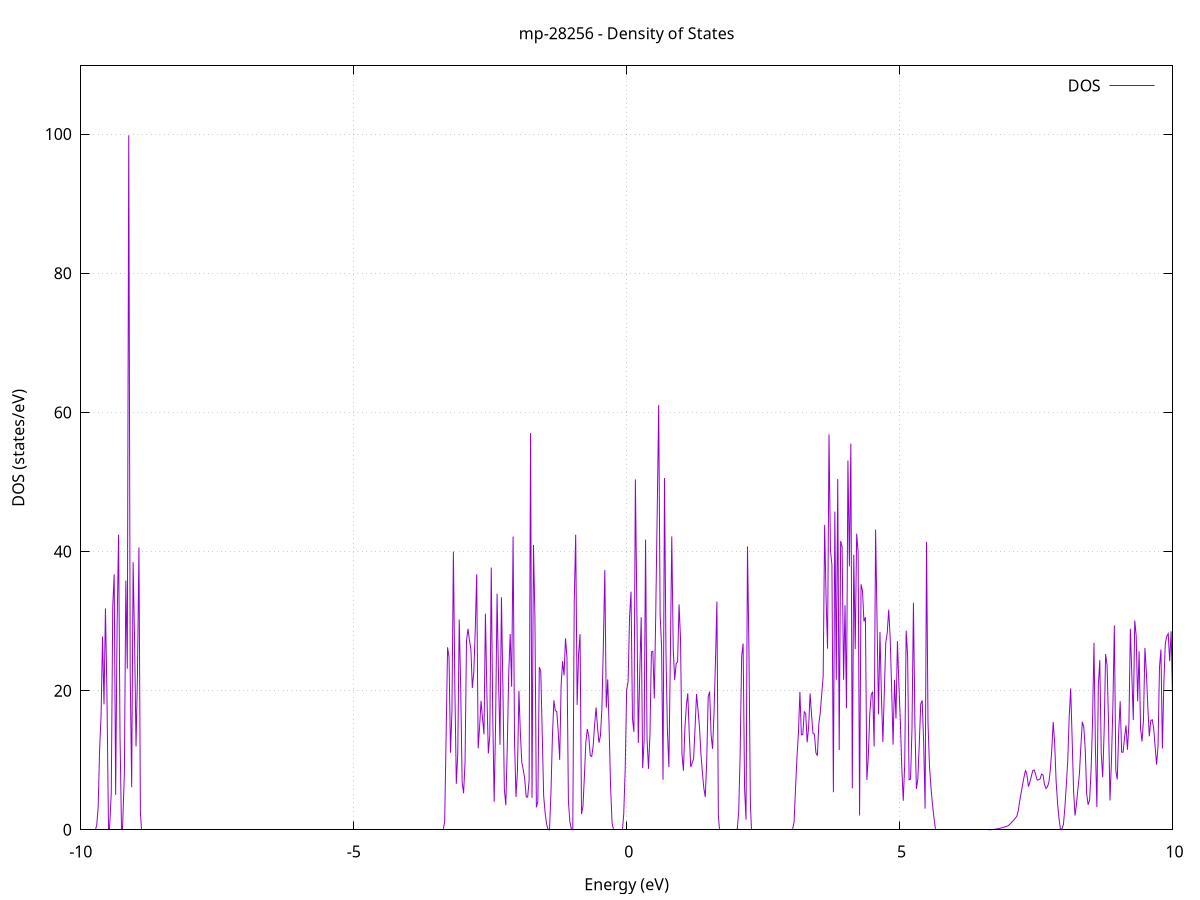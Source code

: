 set title 'mp-28256 - Density of States'
set xlabel 'Energy (eV)'
set ylabel 'DOS (states/eV)'
set grid
set xrange [-10:10]
set yrange [0:109.809]
set xzeroaxis lt -1
set terminal png size 800,600
set output 'mp-28256_dos_gnuplot.png'
plot '-' using 1:2 with lines title 'DOS'
-38.352800 0.000000
-38.326200 0.000000
-38.299500 0.000000
-38.272800 0.000000
-38.246200 0.000000
-38.219500 0.000000
-38.192800 0.000000
-38.166100 0.000000
-38.139500 0.000000
-38.112800 0.000000
-38.086100 0.000000
-38.059500 0.000000
-38.032800 0.000000
-38.006100 0.000000
-37.979500 0.000000
-37.952800 0.000000
-37.926100 0.000000
-37.899400 0.000000
-37.872800 0.000000
-37.846100 0.000000
-37.819400 0.000000
-37.792800 0.000000
-37.766100 0.000000
-37.739400 0.000000
-37.712700 0.000000
-37.686100 0.000000
-37.659400 0.000000
-37.632700 0.000000
-37.606100 0.000000
-37.579400 0.000000
-37.552700 0.000000
-37.526000 0.000000
-37.499400 0.000000
-37.472700 0.000000
-37.446000 0.000000
-37.419400 0.000000
-37.392700 0.000000
-37.366000 0.000000
-37.339300 0.000000
-37.312700 0.000000
-37.286000 0.000000
-37.259300 0.000000
-37.232700 0.000000
-37.206000 0.000000
-37.179300 0.000000
-37.152700 0.000000
-37.126000 0.000000
-37.099300 0.000000
-37.072600 0.000000
-37.046000 0.000000
-37.019300 0.000000
-36.992600 0.000000
-36.966000 0.000000
-36.939300 0.000000
-36.912600 0.000000
-36.885900 0.000000
-36.859300 0.000000
-36.832600 0.000000
-36.805900 0.000000
-36.779300 0.000000
-36.752600 0.000000
-36.725900 0.000000
-36.699200 0.000000
-36.672600 0.000000
-36.645900 0.000000
-36.619200 0.000000
-36.592600 0.000000
-36.565900 0.000000
-36.539200 0.000000
-36.512500 0.000000
-36.485900 0.000000
-36.459200 0.000000
-36.432500 0.000000
-36.405900 0.000000
-36.379200 0.000000
-36.352500 0.000000
-36.325900 0.000000
-36.299200 0.000000
-36.272500 0.000000
-36.245800 0.000000
-36.219200 0.000000
-36.192500 0.000000
-36.165800 0.000000
-36.139200 0.000000
-36.112500 0.000000
-36.085800 0.000000
-36.059100 0.000000
-36.032500 0.000000
-36.005800 0.000000
-35.979100 0.000000
-35.952500 0.000000
-35.925800 0.000000
-35.899100 0.000000
-35.872400 0.000000
-35.845800 0.000000
-35.819100 0.000000
-35.792400 0.000000
-35.765800 0.000000
-35.739100 0.000000
-35.712400 0.000000
-35.685700 0.000000
-35.659100 0.000000
-35.632400 0.000000
-35.605700 0.000000
-35.579100 0.000000
-35.552400 0.000000
-35.525700 0.000000
-35.499000 0.000000
-35.472400 0.000000
-35.445700 0.000000
-35.419000 0.000000
-35.392400 0.000000
-35.365700 0.000000
-35.339000 0.000000
-35.312400 0.000000
-35.285700 0.000000
-35.259000 0.000000
-35.232300 0.000000
-35.205700 0.000000
-35.179000 0.000000
-35.152300 0.000000
-35.125700 0.000000
-35.099000 0.000000
-35.072300 0.000000
-35.045600 0.000000
-35.019000 0.000000
-34.992300 0.000000
-34.965600 0.000000
-34.939000 0.000000
-34.912300 0.000000
-34.885600 0.000000
-34.858900 0.000000
-34.832300 0.000000
-34.805600 0.000000
-34.778900 0.000000
-34.752300 0.000000
-34.725600 0.000000
-34.698900 0.000000
-34.672200 0.000000
-34.645600 0.000000
-34.618900 0.000000
-34.592200 0.000000
-34.565600 0.000000
-34.538900 0.000000
-34.512200 0.000000
-34.485600 0.000000
-34.458900 0.000000
-34.432200 0.000000
-34.405500 0.000000
-34.378900 0.000000
-34.352200 0.000000
-34.325500 0.000000
-34.298900 0.000000
-34.272200 0.000000
-34.245500 0.000000
-34.218800 0.000000
-34.192200 0.000000
-34.165500 0.000000
-34.138800 0.000000
-34.112200 0.000000
-34.085500 0.000000
-34.058800 0.000000
-34.032100 0.000000
-34.005500 0.000000
-33.978800 0.000000
-33.952100 0.000000
-33.925500 0.000000
-33.898800 0.000000
-33.872100 0.000000
-33.845400 0.000000
-33.818800 0.000000
-33.792100 0.000000
-33.765400 0.000000
-33.738800 0.000000
-33.712100 0.000000
-33.685400 0.000000
-33.658800 0.000000
-33.632100 0.000000
-33.605400 0.000000
-33.578700 0.000000
-33.552100 0.000000
-33.525400 0.000000
-33.498700 0.000000
-33.472100 0.000000
-33.445400 0.000000
-33.418700 0.000000
-33.392000 0.000000
-33.365400 0.000000
-33.338700 0.000000
-33.312000 0.000000
-33.285400 0.000000
-33.258700 0.000000
-33.232000 0.000000
-33.205300 0.000000
-33.178700 0.000000
-33.152000 0.000000
-33.125300 0.000000
-33.098700 0.000000
-33.072000 0.000000
-33.045300 0.000000
-33.018600 0.000000
-32.992000 0.000000
-32.965300 0.000000
-32.938600 0.000000
-32.912000 0.000000
-32.885300 0.000000
-32.858600 0.000000
-32.832000 0.000000
-32.805300 0.000000
-32.778600 0.000000
-32.751900 0.000000
-32.725300 0.000000
-32.698600 0.000000
-32.671900 0.000000
-32.645300 0.000000
-32.618600 0.000000
-32.591900 0.000000
-32.565200 0.000000
-32.538600 0.000000
-32.511900 0.000000
-32.485200 0.000000
-32.458600 0.000000
-32.431900 0.000000
-32.405200 0.000000
-32.378500 0.000000
-32.351900 0.000000
-32.325200 0.000000
-32.298500 0.000000
-32.271900 0.000000
-32.245200 0.000000
-32.218500 0.000000
-32.191800 0.000000
-32.165200 0.000000
-32.138500 0.000000
-32.111800 0.000000
-32.085200 0.000000
-32.058500 0.000000
-32.031800 0.000000
-32.005200 0.000000
-31.978500 0.000000
-31.951800 0.000000
-31.925100 0.000000
-31.898500 0.000000
-31.871800 0.000000
-31.845100 0.000000
-31.818500 0.000000
-31.791800 0.000000
-31.765100 0.000000
-31.738400 0.000000
-31.711800 0.000000
-31.685100 0.000000
-31.658400 0.000000
-31.631800 0.000000
-31.605100 0.000000
-31.578400 0.000000
-31.551700 0.000000
-31.525100 0.000000
-31.498400 0.000000
-31.471700 0.000000
-31.445100 0.000000
-31.418400 0.000000
-31.391700 0.000000
-31.365000 0.000000
-31.338400 0.000000
-31.311700 0.000000
-31.285000 0.000000
-31.258400 0.000000
-31.231700 0.000000
-31.205000 0.000000
-31.178400 0.000000
-31.151700 0.000000
-31.125000 0.000000
-31.098300 0.000000
-31.071700 0.000000
-31.045000 0.000000
-31.018300 0.000000
-30.991700 0.000000
-30.965000 0.000000
-30.938300 0.000000
-30.911600 0.000000
-30.885000 0.000000
-30.858300 0.000000
-30.831600 0.000000
-30.805000 0.000000
-30.778300 0.000000
-30.751600 0.000000
-30.724900 0.000000
-30.698300 0.000000
-30.671600 0.000000
-30.644900 0.000000
-30.618300 0.000000
-30.591600 0.000000
-30.564900 0.000000
-30.538200 0.000000
-30.511600 0.000000
-30.484900 0.000000
-30.458200 0.000000
-30.431600 0.000000
-30.404900 0.000000
-30.378200 0.000000
-30.351600 0.000000
-30.324900 0.000000
-30.298200 0.000000
-30.271500 0.000000
-30.244900 0.000000
-30.218200 0.000000
-30.191500 0.000000
-30.164900 0.000000
-30.138200 0.000000
-30.111500 0.000000
-30.084800 0.000000
-30.058200 0.000000
-30.031500 0.000000
-30.004800 0.000000
-29.978200 0.000000
-29.951500 0.000000
-29.924800 0.000000
-29.898100 0.000000
-29.871500 0.000000
-29.844800 0.000000
-29.818100 0.000000
-29.791500 0.000000
-29.764800 0.000000
-29.738100 0.000000
-29.711400 0.000000
-29.684800 0.000000
-29.658100 0.000000
-29.631400 0.000000
-29.604800 0.000000
-29.578100 0.000000
-29.551400 0.000000
-29.524700 0.000000
-29.498100 0.000000
-29.471400 0.000000
-29.444700 0.000000
-29.418100 0.000000
-29.391400 0.000000
-29.364700 0.000000
-29.338100 0.000000
-29.311400 0.000000
-29.284700 0.000000
-29.258000 0.000000
-29.231400 0.000000
-29.204700 0.000000
-29.178000 0.000000
-29.151400 0.000000
-29.124700 0.000000
-29.098000 0.000000
-29.071300 0.000000
-29.044700 0.000000
-29.018000 0.000000
-28.991300 0.000000
-28.964700 0.000000
-28.938000 0.000000
-28.911300 0.000000
-28.884600 0.000000
-28.858000 0.000000
-28.831300 0.000000
-28.804600 0.000000
-28.778000 0.000000
-28.751300 0.000000
-28.724600 0.000000
-28.697900 0.000000
-28.671300 0.000000
-28.644600 0.000000
-28.617900 0.000000
-28.591300 0.000000
-28.564600 0.000000
-28.537900 0.000000
-28.511300 0.000000
-28.484600 0.000000
-28.457900 0.000000
-28.431200 0.000000
-28.404600 0.000000
-28.377900 0.000000
-28.351200 0.000000
-28.324600 0.000000
-28.297900 0.000000
-28.271200 0.000000
-28.244500 0.000000
-28.217900 0.000000
-28.191200 0.000000
-28.164500 0.000000
-28.137900 0.000000
-28.111200 0.000000
-28.084500 0.000000
-28.057800 0.000000
-28.031200 0.000000
-28.004500 0.000000
-27.977800 0.000000
-27.951200 0.000000
-27.924500 0.000000
-27.897800 0.000000
-27.871100 0.000000
-27.844500 0.000000
-27.817800 0.000000
-27.791100 0.000000
-27.764500 0.000000
-27.737800 0.000000
-27.711100 0.000000
-27.684500 0.000000
-27.657800 0.000000
-27.631100 0.000000
-27.604400 0.000000
-27.577800 0.000000
-27.551100 0.000000
-27.524400 0.000000
-27.497800 0.000000
-27.471100 0.000000
-27.444400 0.000000
-27.417700 0.000000
-27.391100 0.000000
-27.364400 0.000000
-27.337700 0.000000
-27.311100 0.000000
-27.284400 0.000000
-27.257700 0.000000
-27.231000 0.000000
-27.204400 0.000000
-27.177700 0.000000
-27.151000 0.000000
-27.124400 0.000000
-27.097700 0.000000
-27.071000 0.000000
-27.044300 0.000000
-27.017700 0.000000
-26.991000 0.000000
-26.964300 0.000000
-26.937700 0.000000
-26.911000 0.000000
-26.884300 0.000000
-26.857700 0.000000
-26.831000 0.000000
-26.804300 0.000000
-26.777600 0.000000
-26.751000 0.000000
-26.724300 0.000000
-26.697600 0.000000
-26.671000 0.000000
-26.644300 0.000000
-26.617600 0.000000
-26.590900 0.000000
-26.564300 0.000000
-26.537600 0.000000
-26.510900 0.000000
-26.484300 0.000000
-26.457600 0.000000
-26.430900 0.000000
-26.404200 0.000000
-26.377600 0.000000
-26.350900 0.000000
-26.324200 0.000000
-26.297600 0.000000
-26.270900 0.000000
-26.244200 0.000000
-26.217500 0.000000
-26.190900 0.000000
-26.164200 0.000000
-26.137500 0.000000
-26.110900 0.000000
-26.084200 0.000000
-26.057500 0.000000
-26.030900 0.000000
-26.004200 0.000000
-25.977500 0.000000
-25.950800 0.000000
-25.924200 0.000000
-25.897500 0.000000
-25.870800 0.000000
-25.844200 0.000000
-25.817500 0.000000
-25.790800 0.000000
-25.764100 0.000000
-25.737500 0.000000
-25.710800 0.000000
-25.684100 0.000000
-25.657500 0.000000
-25.630800 0.000000
-25.604100 0.000000
-25.577400 0.000000
-25.550800 0.000000
-25.524100 0.000000
-25.497400 0.000000
-25.470800 0.000000
-25.444100 0.000000
-25.417400 0.000000
-25.390700 0.000000
-25.364100 0.000000
-25.337400 0.000000
-25.310700 0.000000
-25.284100 0.000000
-25.257400 0.000000
-25.230700 0.000000
-25.204100 0.000000
-25.177400 0.000000
-25.150700 0.000000
-25.124000 0.000000
-25.097400 0.000000
-25.070700 0.000000
-25.044000 0.000000
-25.017400 0.000000
-24.990700 0.000000
-24.964000 0.000000
-24.937300 0.000000
-24.910700 0.000000
-24.884000 0.000000
-24.857300 0.000000
-24.830700 0.000000
-24.804000 0.000000
-24.777300 0.000000
-24.750600 0.000000
-24.724000 0.000000
-24.697300 0.000000
-24.670600 0.000000
-24.644000 0.000000
-24.617300 0.000000
-24.590600 0.000000
-24.563900 0.000000
-24.537300 0.000000
-24.510600 0.000000
-24.483900 0.000000
-24.457300 0.000000
-24.430600 0.000000
-24.403900 0.000000
-24.377300 0.000000
-24.350600 0.000000
-24.323900 0.000000
-24.297200 0.000000
-24.270600 0.000000
-24.243900 0.000000
-24.217200 0.000000
-24.190600 0.000000
-24.163900 0.000000
-24.137200 0.000000
-24.110500 0.000000
-24.083900 0.000000
-24.057200 0.000000
-24.030500 0.000000
-24.003900 0.000000
-23.977200 0.000000
-23.950500 0.000000
-23.923800 0.000000
-23.897200 0.000000
-23.870500 0.000000
-23.843800 0.000000
-23.817200 0.000000
-23.790500 0.000000
-23.763800 0.000000
-23.737100 0.000000
-23.710500 0.000000
-23.683800 0.000000
-23.657100 0.000000
-23.630500 0.000000
-23.603800 0.000000
-23.577100 0.000000
-23.550400 0.000000
-23.523800 0.000000
-23.497100 0.000000
-23.470400 0.000000
-23.443800 0.000000
-23.417100 0.000000
-23.390400 0.000000
-23.363800 0.000000
-23.337100 0.000000
-23.310400 0.000000
-23.283700 0.000000
-23.257100 0.000000
-23.230400 0.000000
-23.203700 0.000000
-23.177100 0.000000
-23.150400 0.000000
-23.123700 0.000000
-23.097000 0.000000
-23.070400 0.000000
-23.043700 0.000000
-23.017000 0.000000
-22.990400 0.000000
-22.963700 0.000000
-22.937000 0.000000
-22.910300 0.000000
-22.883700 0.000000
-22.857000 0.000000
-22.830300 0.000000
-22.803700 0.000000
-22.777000 0.000000
-22.750300 0.000000
-22.723600 0.000000
-22.697000 0.000000
-22.670300 0.000000
-22.643600 0.000000
-22.617000 0.000000
-22.590300 0.000000
-22.563600 0.000000
-22.537000 0.000000
-22.510300 0.000000
-22.483600 0.000000
-22.456900 0.000000
-22.430300 0.000000
-22.403600 0.000000
-22.376900 0.000000
-22.350300 0.000000
-22.323600 0.000000
-22.296900 0.000000
-22.270200 0.000000
-22.243600 0.000000
-22.216900 0.000000
-22.190200 0.000000
-22.163600 0.000000
-22.136900 0.000000
-22.110200 0.000000
-22.083500 0.000000
-22.056900 0.000000
-22.030200 0.000000
-22.003500 0.000000
-21.976900 0.000000
-21.950200 0.000000
-21.923500 0.000000
-21.896800 0.000000
-21.870200 0.000000
-21.843500 0.000000
-21.816800 0.000000
-21.790200 0.000000
-21.763500 0.000000
-21.736800 0.000000
-21.710200 0.000000
-21.683500 0.000000
-21.656800 0.000000
-21.630100 0.000000
-21.603500 0.000000
-21.576800 0.000000
-21.550100 0.000000
-21.523500 0.000000
-21.496800 0.000000
-21.470100 0.000000
-21.443400 0.000000
-21.416800 0.000000
-21.390100 0.000000
-21.363400 0.000000
-21.336800 0.000000
-21.310100 0.000000
-21.283400 0.000000
-21.256700 0.000000
-21.230100 0.000000
-21.203400 0.000000
-21.176700 0.000000
-21.150100 0.000000
-21.123400 0.000000
-21.096700 0.000000
-21.070000 0.000000
-21.043400 0.000000
-21.016700 0.000000
-20.990000 0.000000
-20.963400 0.000000
-20.936700 0.000000
-20.910000 0.000000
-20.883400 0.000000
-20.856700 0.000000
-20.830000 0.000000
-20.803300 0.000000
-20.776700 0.000000
-20.750000 0.000000
-20.723300 0.000000
-20.696700 0.000000
-20.670000 0.000000
-20.643300 0.000000
-20.616600 0.000000
-20.590000 0.000000
-20.563300 0.000000
-20.536600 0.000000
-20.510000 0.000000
-20.483300 0.000000
-20.456600 0.000000
-20.429900 0.000000
-20.403300 0.000000
-20.376600 0.000000
-20.349900 0.000000
-20.323300 0.000000
-20.296600 0.000000
-20.269900 0.000000
-20.243200 0.000000
-20.216600 0.000000
-20.189900 0.000000
-20.163200 0.000000
-20.136600 0.000000
-20.109900 0.000000
-20.083200 0.000000
-20.056600 0.000000
-20.029900 0.000000
-20.003200 0.000000
-19.976500 0.000000
-19.949900 0.000000
-19.923200 0.000000
-19.896500 0.000000
-19.869900 0.000000
-19.843200 0.000000
-19.816500 0.000000
-19.789800 0.000000
-19.763200 0.000000
-19.736500 0.000000
-19.709800 0.000000
-19.683200 0.000000
-19.656500 0.000000
-19.629800 0.000000
-19.603100 0.000000
-19.576500 0.000000
-19.549800 0.000000
-19.523100 0.000000
-19.496500 0.000000
-19.469800 0.000000
-19.443100 0.000000
-19.416400 0.000000
-19.389800 0.000000
-19.363100 0.000000
-19.336400 0.000000
-19.309800 0.000000
-19.283100 0.000000
-19.256400 0.000000
-19.229800 0.000000
-19.203100 0.000000
-19.176400 0.000000
-19.149700 0.000000
-19.123100 0.000000
-19.096400 0.000000
-19.069700 0.000000
-19.043100 0.000000
-19.016400 0.000000
-18.989700 0.000000
-18.963000 0.000000
-18.936400 0.000000
-18.909700 0.000000
-18.883000 0.000000
-18.856400 0.000000
-18.829700 0.000000
-18.803000 0.000000
-18.776300 0.000000
-18.749700 0.000000
-18.723000 0.000000
-18.696300 0.000000
-18.669700 0.000000
-18.643000 0.000000
-18.616300 0.000000
-18.589600 0.000000
-18.563000 0.000000
-18.536300 0.000000
-18.509600 0.000000
-18.483000 0.000000
-18.456300 0.000000
-18.429600 0.000000
-18.403000 0.000000
-18.376300 0.000000
-18.349600 0.000000
-18.322900 0.000000
-18.296300 0.000000
-18.269600 0.000000
-18.242900 0.000000
-18.216300 0.000000
-18.189600 0.000000
-18.162900 0.000000
-18.136200 0.000000
-18.109600 0.000000
-18.082900 0.000000
-18.056200 0.000000
-18.029600 0.000000
-18.002900 0.000000
-17.976200 0.000000
-17.949500 0.000000
-17.922900 0.000000
-17.896200 0.000000
-17.869500 0.000000
-17.842900 0.000000
-17.816200 0.000000
-17.789500 0.000000
-17.762800 0.000000
-17.736200 0.000000
-17.709500 0.000000
-17.682800 0.000000
-17.656200 0.000000
-17.629500 0.000000
-17.602800 0.000000
-17.576100 0.000000
-17.549500 0.000000
-17.522800 0.000000
-17.496100 0.000000
-17.469500 0.000000
-17.442800 0.000000
-17.416100 0.000000
-17.389500 0.000000
-17.362800 0.000000
-17.336100 0.000000
-17.309400 0.000000
-17.282800 0.000000
-17.256100 0.000000
-17.229400 0.000000
-17.202800 0.000000
-17.176100 0.000000
-17.149400 0.000000
-17.122700 0.000000
-17.096100 0.000000
-17.069400 0.000000
-17.042700 0.000000
-17.016100 0.000000
-16.989400 0.000000
-16.962700 0.000000
-16.936000 0.000000
-16.909400 0.000000
-16.882700 0.000000
-16.856000 0.000000
-16.829400 0.000000
-16.802700 0.000000
-16.776000 0.000000
-16.749300 0.000000
-16.722700 0.000000
-16.696000 0.000000
-16.669300 0.000000
-16.642700 0.000000
-16.616000 0.000000
-16.589300 0.000000
-16.562700 0.000000
-16.536000 0.000000
-16.509300 0.000000
-16.482600 0.000000
-16.456000 0.000000
-16.429300 0.000000
-16.402600 0.000000
-16.376000 0.000000
-16.349300 0.000000
-16.322600 0.000000
-16.295900 0.000000
-16.269300 0.000000
-16.242600 0.000000
-16.215900 0.000000
-16.189300 0.000000
-16.162600 0.000000
-16.135900 0.000000
-16.109200 0.000000
-16.082600 0.000000
-16.055900 0.000000
-16.029200 0.000000
-16.002600 0.000000
-15.975900 0.000000
-15.949200 0.000000
-15.922500 0.000000
-15.895900 0.000000
-15.869200 0.000000
-15.842500 0.000000
-15.815900 0.000000
-15.789200 0.000000
-15.762500 0.000000
-15.735900 0.000000
-15.709200 0.000000
-15.682500 0.000000
-15.655800 0.000000
-15.629200 0.000000
-15.602500 0.000000
-15.575800 0.000000
-15.549200 0.000000
-15.522500 0.000000
-15.495800 0.000000
-15.469100 0.000000
-15.442500 0.000000
-15.415800 0.000000
-15.389100 0.000000
-15.362500 0.000000
-15.335800 0.000000
-15.309100 0.000000
-15.282400 0.000000
-15.255800 0.000000
-15.229100 0.000000
-15.202400 0.000000
-15.175800 0.000000
-15.149100 0.000000
-15.122400 0.000000
-15.095700 0.000000
-15.069100 0.000000
-15.042400 0.000000
-15.015700 0.000000
-14.989100 0.000000
-14.962400 0.000000
-14.935700 0.000000
-14.909100 0.000000
-14.882400 0.000000
-14.855700 0.000000
-14.829000 0.000000
-14.802400 0.000000
-14.775700 0.000000
-14.749000 0.000000
-14.722400 0.000000
-14.695700 0.000000
-14.669000 0.000000
-14.642300 0.000000
-14.615700 0.000000
-14.589000 0.000000
-14.562300 0.000000
-14.535700 0.000000
-14.509000 0.000000
-14.482300 0.000000
-14.455600 0.000000
-14.429000 0.000000
-14.402300 0.000000
-14.375600 0.000000
-14.349000 0.000000
-14.322300 0.000000
-14.295600 0.000000
-14.268900 0.000000
-14.242300 0.000000
-14.215600 0.000000
-14.188900 0.000000
-14.162300 0.000000
-14.135600 0.000000
-14.108900 0.000000
-14.082300 0.000000
-14.055600 0.000000
-14.028900 0.000000
-14.002200 0.000000
-13.975600 0.000000
-13.948900 0.000000
-13.922200 0.000000
-13.895600 0.000000
-13.868900 0.000000
-13.842200 0.000000
-13.815500 0.000000
-13.788900 0.000000
-13.762200 0.000000
-13.735500 0.000000
-13.708900 0.000000
-13.682200 0.000000
-13.655500 0.000000
-13.628800 0.000000
-13.602200 0.000000
-13.575500 0.000000
-13.548800 0.000000
-13.522200 0.000000
-13.495500 0.000000
-13.468800 0.000000
-13.442100 0.000000
-13.415500 0.000000
-13.388800 0.000000
-13.362100 0.000000
-13.335500 0.000000
-13.308800 0.000000
-13.282100 0.000000
-13.255500 0.000000
-13.228800 0.000000
-13.202100 0.016500
-13.175400 1.601000
-13.148800 6.744700
-13.122100 27.477200
-13.095400 32.430800
-13.068800 4.327500
-13.042100 0.000000
-13.015400 0.000000
-12.988700 0.032900
-12.962100 10.911400
-12.935400 18.069600
-12.908700 15.557600
-12.882100 13.349300
-12.855400 10.125700
-12.828700 5.886800
-12.802000 1.265600
-12.775400 0.003200
-12.748700 0.000000
-12.722000 0.000000
-12.695400 1.816000
-12.668700 5.756600
-12.642000 9.277700
-12.615300 12.025600
-12.588700 14.000200
-12.562000 15.201600
-12.535300 15.953000
-12.508700 170.489800
-12.482000 38.864800
-12.455300 0.000000
-12.428700 0.000000
-12.402000 0.000000
-12.375300 1.471000
-12.348600 38.544400
-12.322000 27.118700
-12.295300 4.553500
-12.268600 0.000000
-12.242000 0.000000
-12.215300 0.000000
-12.188600 0.000000
-12.161900 28.849700
-12.135300 32.060900
-12.108600 42.598900
-12.081900 31.766000
-12.055300 0.000000
-12.028600 0.000000
-12.001900 0.000000
-11.975200 0.000000
-11.948600 0.000000
-11.921900 0.000000
-11.895200 0.000000
-11.868600 0.000000
-11.841900 0.000000
-11.815200 0.000000
-11.788500 0.000000
-11.761900 0.000000
-11.735200 0.000000
-11.708500 0.000000
-11.681900 0.000000
-11.655200 0.000000
-11.628500 0.000000
-11.601900 0.000000
-11.575200 0.000000
-11.548500 0.000000
-11.521800 0.000000
-11.495200 0.000000
-11.468500 0.000000
-11.441800 0.000000
-11.415200 0.000000
-11.388500 0.000000
-11.361800 0.000000
-11.335100 0.000000
-11.308500 0.000000
-11.281800 0.000000
-11.255100 0.000000
-11.228500 0.000000
-11.201800 0.000000
-11.175100 0.000000
-11.148400 0.000000
-11.121800 0.000000
-11.095100 0.000000
-11.068400 0.000000
-11.041800 0.000000
-11.015100 0.000000
-10.988400 0.000000
-10.961700 0.000000
-10.935100 0.000000
-10.908400 0.000000
-10.881700 0.000000
-10.855100 0.000000
-10.828400 0.000000
-10.801700 0.000000
-10.775000 0.000000
-10.748400 0.000000
-10.721700 0.000000
-10.695000 0.000000
-10.668400 0.000000
-10.641700 0.000000
-10.615000 0.000000
-10.588400 0.000000
-10.561700 0.000000
-10.535000 0.000000
-10.508300 0.000000
-10.481700 0.000000
-10.455000 140.724500
-10.428300 32.705000
-10.401700 14.721500
-10.375000 0.000000
-10.348300 0.000000
-10.321600 0.000000
-10.295000 0.000000
-10.268300 0.000000
-10.241600 0.000000
-10.215000 0.000000
-10.188300 0.000000
-10.161600 0.000000
-10.134900 0.000000
-10.108300 0.000000
-10.081600 0.000000
-10.054900 0.000000
-10.028300 0.000000
-10.001600 0.000000
-9.974900 0.000000
-9.948200 0.000000
-9.921600 0.000000
-9.894900 0.000000
-9.868200 0.000000
-9.841600 0.000000
-9.814900 0.000000
-9.788200 0.000000
-9.761600 0.000000
-9.734900 0.000000
-9.708200 0.654200
-9.681500 3.276300
-9.654900 11.621300
-9.628200 16.555500
-9.601500 27.768000
-9.574900 18.029800
-9.548200 31.821100
-9.521500 19.803400
-9.494800 0.000000
-9.468200 0.000000
-9.441500 5.295500
-9.414800 32.095700
-9.388200 36.725500
-9.361500 5.014700
-9.334800 29.382700
-9.308100 42.418800
-9.281500 13.537300
-9.254800 0.000000
-9.228100 0.000000
-9.201500 8.095900
-9.174800 35.796900
-9.148100 23.162700
-9.121400 99.826700
-9.094800 22.578600
-9.068100 6.116800
-9.041400 38.472500
-9.014800 27.318100
-8.988100 11.985000
-8.961400 22.471800
-8.934800 40.585200
-8.908100 2.543000
-8.881400 0.000000
-8.854700 0.000000
-8.828100 0.000000
-8.801400 0.000000
-8.774700 0.000000
-8.748100 0.000000
-8.721400 0.000000
-8.694700 0.000000
-8.668000 0.000000
-8.641400 0.000000
-8.614700 0.000000
-8.588000 0.000000
-8.561400 0.000000
-8.534700 0.000000
-8.508000 0.000000
-8.481300 0.000000
-8.454700 0.000000
-8.428000 0.000000
-8.401300 0.000000
-8.374700 0.000000
-8.348000 0.000000
-8.321300 0.000000
-8.294600 0.000000
-8.268000 0.000000
-8.241300 0.000000
-8.214600 0.000000
-8.188000 0.000000
-8.161300 0.000000
-8.134600 0.000000
-8.108000 0.000000
-8.081300 0.000000
-8.054600 0.000000
-8.027900 0.000000
-8.001300 0.000000
-7.974600 0.000000
-7.947900 0.000000
-7.921300 0.000000
-7.894600 0.000000
-7.867900 0.000000
-7.841200 0.000000
-7.814600 0.000000
-7.787900 0.000000
-7.761200 0.000000
-7.734600 0.000000
-7.707900 0.000000
-7.681200 0.000000
-7.654500 0.000000
-7.627900 0.000000
-7.601200 0.000000
-7.574500 0.000000
-7.547900 0.000000
-7.521200 0.000000
-7.494500 0.000000
-7.467800 0.000000
-7.441200 0.000000
-7.414500 0.000000
-7.387800 0.000000
-7.361200 0.000000
-7.334500 0.000000
-7.307800 0.000000
-7.281200 0.000000
-7.254500 0.000000
-7.227800 0.000000
-7.201100 0.000000
-7.174500 0.000000
-7.147800 0.000000
-7.121100 0.000000
-7.094500 0.000000
-7.067800 0.000000
-7.041100 0.000000
-7.014400 0.000000
-6.987800 0.000000
-6.961100 0.000000
-6.934400 0.000000
-6.907800 0.000000
-6.881100 0.000000
-6.854400 0.000000
-6.827700 0.000000
-6.801100 0.000000
-6.774400 0.000000
-6.747700 0.000000
-6.721100 0.000000
-6.694400 0.000000
-6.667700 0.000000
-6.641000 0.000000
-6.614400 0.000000
-6.587700 0.000000
-6.561000 0.000000
-6.534400 0.000000
-6.507700 0.000000
-6.481000 0.000000
-6.454400 0.000000
-6.427700 0.000000
-6.401000 0.000000
-6.374300 0.000000
-6.347700 0.000000
-6.321000 0.000000
-6.294300 0.000000
-6.267700 0.000000
-6.241000 0.000000
-6.214300 0.000000
-6.187600 0.000000
-6.161000 0.000000
-6.134300 0.000000
-6.107600 0.000000
-6.081000 0.000000
-6.054300 0.000000
-6.027600 0.000000
-6.000900 0.000000
-5.974300 0.000000
-5.947600 0.000000
-5.920900 0.000000
-5.894300 0.000000
-5.867600 0.000000
-5.840900 0.000000
-5.814200 0.000000
-5.787600 0.000000
-5.760900 0.000000
-5.734200 0.000000
-5.707600 0.000000
-5.680900 0.000000
-5.654200 0.000000
-5.627600 0.000000
-5.600900 0.000000
-5.574200 0.000000
-5.547500 0.000000
-5.520900 0.000000
-5.494200 0.000000
-5.467500 0.000000
-5.440900 0.000000
-5.414200 0.000000
-5.387500 0.000000
-5.360800 0.000000
-5.334200 0.000000
-5.307500 0.000000
-5.280800 0.000000
-5.254200 0.000000
-5.227500 0.000000
-5.200800 0.000000
-5.174100 0.000000
-5.147500 0.000000
-5.120800 0.000000
-5.094100 0.000000
-5.067500 0.000000
-5.040800 0.000000
-5.014100 0.000000
-4.987400 0.000000
-4.960800 0.000000
-4.934100 0.000000
-4.907400 0.000000
-4.880800 0.000000
-4.854100 0.000000
-4.827400 0.000000
-4.800700 0.000000
-4.774100 0.000000
-4.747400 0.000000
-4.720700 0.000000
-4.694100 0.000000
-4.667400 0.000000
-4.640700 0.000000
-4.614100 0.000000
-4.587400 0.000000
-4.560700 0.000000
-4.534000 0.000000
-4.507400 0.000000
-4.480700 0.000000
-4.454000 0.000000
-4.427400 0.000000
-4.400700 0.000000
-4.374000 0.000000
-4.347300 0.000000
-4.320700 0.000000
-4.294000 0.000000
-4.267300 0.000000
-4.240700 0.000000
-4.214000 0.000000
-4.187300 0.000000
-4.160600 0.000000
-4.134000 0.000000
-4.107300 0.000000
-4.080600 0.000000
-4.054000 0.000000
-4.027300 0.000000
-4.000600 0.000000
-3.973900 0.000000
-3.947300 0.000000
-3.920600 0.000000
-3.893900 0.000000
-3.867300 0.000000
-3.840600 0.000000
-3.813900 0.000000
-3.787300 0.000000
-3.760600 0.000000
-3.733900 0.000000
-3.707200 0.000000
-3.680600 0.000000
-3.653900 0.000000
-3.627200 0.000000
-3.600600 0.000000
-3.573900 0.000000
-3.547200 0.000000
-3.520500 0.000000
-3.493900 0.000000
-3.467200 0.000000
-3.440500 0.000000
-3.413900 0.000000
-3.387200 0.000000
-3.360500 0.011000
-3.333800 1.187600
-3.307200 13.608200
-3.280500 26.225700
-3.253800 24.779300
-3.227200 11.087000
-3.200500 17.000000
-3.173800 39.985300
-3.147100 20.441000
-3.120500 6.605700
-3.093800 10.993500
-3.067100 30.221800
-3.040500 20.689100
-3.013800 6.869400
-2.987100 5.247500
-2.960500 9.736200
-2.933800 27.169800
-2.907100 28.887800
-2.880400 27.299300
-2.853800 25.971700
-2.827100 20.379500
-2.800400 22.619700
-2.773800 28.630500
-2.747100 36.722600
-2.720400 11.695400
-2.693700 14.828300
-2.667100 18.531800
-2.640400 16.007100
-2.613700 13.729000
-2.587100 31.064800
-2.560400 19.628700
-2.533700 10.974300
-2.507000 13.552200
-2.480400 37.695200
-2.453700 16.627500
-2.427000 4.026200
-2.400400 15.563600
-2.373700 33.922600
-2.347000 21.774800
-2.320300 12.216200
-2.293700 33.408000
-2.267000 20.357900
-2.240300 5.813100
-2.213700 3.538400
-2.187000 11.810500
-2.160300 22.421300
-2.133700 28.147200
-2.107000 20.566400
-2.080300 42.139200
-2.053600 12.491100
-2.027000 4.712900
-2.000300 8.482000
-1.973600 19.975200
-1.947000 13.907800
-1.920300 9.655900
-1.893600 8.622800
-1.866900 7.280300
-1.840300 4.713600
-1.813600 4.696100
-1.786900 7.084100
-1.760300 57.016700
-1.733600 4.597900
-1.706900 40.940300
-1.680200 30.462700
-1.653600 3.227400
-1.626900 4.039800
-1.600200 23.375400
-1.573600 22.807400
-1.546900 13.990900
-1.520200 4.873800
-1.493500 2.436700
-1.466900 0.836000
-1.440200 0.071600
-1.413500 0.000000
-1.386900 5.263100
-1.360200 13.303400
-1.333500 18.607200
-1.306900 17.110800
-1.280200 17.010500
-1.253500 14.085300
-1.226800 10.051300
-1.200200 20.831900
-1.173500 24.228400
-1.146800 22.195000
-1.120200 27.520300
-1.093500 24.762600
-1.066800 4.094900
-1.040100 1.169600
-1.013500 0.138500
-0.986800 0.000000
-0.960100 32.727300
-0.933500 42.419500
-0.906800 17.946500
-0.880100 25.294600
-0.853400 28.120000
-0.826800 2.263900
-0.800100 3.371300
-0.773400 7.789600
-0.746800 12.670600
-0.720100 14.473600
-0.693400 13.361100
-0.666700 10.650100
-0.640100 10.531100
-0.613400 12.041600
-0.586700 15.098700
-0.560100 17.576500
-0.533400 14.726700
-0.506700 12.514400
-0.480100 13.509400
-0.453400 17.383700
-0.426700 26.495000
-0.400000 37.353300
-0.373400 17.543700
-0.346700 21.621100
-0.320000 14.358300
-0.293400 5.995200
-0.266700 0.923500
-0.240000 0.000000
-0.213300 0.000000
-0.186700 0.000000
-0.160000 0.000000
-0.133300 0.000000
-0.106700 0.000000
-0.080000 0.000000
-0.053300 2.294000
-0.026600 8.695200
0.000000 20.114400
0.026700 21.307800
0.053400 30.609400
0.080000 34.231500
0.106700 15.958700
0.133400 14.067500
0.160100 50.362700
0.186700 32.126800
0.213400 12.476800
0.240100 22.617700
0.266700 30.549200
0.293400 8.851800
0.320100 12.820200
0.346700 41.709200
0.373400 13.125600
0.400100 8.755700
0.426800 13.589000
0.453400 25.556200
0.480100 25.653600
0.506800 18.877300
0.533400 31.227300
0.560100 45.795300
0.586800 61.053400
0.613500 30.942800
0.640100 26.351700
0.666800 7.197800
0.693500 50.561000
0.720100 25.651100
0.746800 14.272100
0.773500 9.005200
0.800200 24.652500
0.826800 42.175100
0.853500 26.043200
0.880200 21.544800
0.906800 23.879900
0.933500 24.139600
0.960200 32.399600
0.986900 27.500800
1.013500 10.934100
1.040200 8.482200
1.066900 14.544900
1.093500 17.848500
1.120200 19.618700
1.146900 13.826100
1.173600 9.028200
1.200200 9.590100
1.226900 10.227200
1.253600 14.690400
1.280200 19.509900
1.306900 17.276500
1.333600 14.893700
1.360200 10.992600
1.386900 8.298200
1.413600 6.010300
1.440300 4.714300
1.466900 9.843000
1.493600 19.098300
1.520300 19.858800
1.546900 13.676400
1.573600 11.637500
1.600300 16.678200
1.627000 24.143700
1.653600 32.812000
1.680300 1.971300
1.707000 0.000000
1.733600 0.000000
1.760300 0.000000
1.787000 0.000000
1.813700 0.000000
1.840300 0.000000
1.867000 0.000000
1.893700 0.000000
1.920300 0.000000
1.947000 0.000000
1.973700 0.000000
2.000400 0.000000
2.027000 0.088200
2.053700 2.750600
2.080400 11.343800
2.107000 24.933700
2.133700 26.769200
2.160400 5.901700
2.187000 1.447800
2.213700 40.719500
2.240400 25.951000
2.267100 3.580300
2.293700 0.000000
2.320400 0.000000
2.347100 0.000000
2.373700 0.000000
2.400400 0.000000
2.427100 0.000000
2.453800 0.000000
2.480400 0.000000
2.507100 0.000000
2.533800 0.000000
2.560400 0.000000
2.587100 0.000000
2.613800 0.000000
2.640500 0.000000
2.667100 0.000000
2.693800 0.000000
2.720500 0.000000
2.747100 0.000000
2.773800 0.000000
2.800500 0.000000
2.827200 0.000000
2.853800 0.000000
2.880500 0.000000
2.907200 0.000000
2.933800 0.000000
2.960500 0.000000
2.987200 0.000000
3.013800 0.000000
3.040500 0.000000
3.067200 1.085800
3.093900 5.956100
3.120500 10.408100
3.147200 13.904300
3.173900 19.824600
3.200500 13.654100
3.227200 13.674300
3.253900 16.963700
3.280600 16.694600
3.307200 12.574700
3.333900 14.761100
3.360600 19.599100
3.387200 16.539100
3.413900 13.845300
3.440600 13.752700
3.467300 11.057500
3.493900 10.655500
3.520600 15.199300
3.547300 16.869300
3.573900 19.477900
3.600600 22.117500
3.627300 43.820600
3.654000 33.182800
3.680600 26.046700
3.707300 56.840200
3.734000 40.134500
3.760600 38.126100
3.787300 5.403900
3.814000 45.741000
3.840600 21.547500
3.867300 50.409600
3.894000 11.461400
3.920700 41.513300
3.947300 40.643500
3.974000 21.568400
4.000700 32.273300
4.027300 17.460800
4.054000 53.074300
4.080700 37.875200
4.107400 55.516900
4.134000 5.953800
4.160700 39.521500
4.187400 25.966800
4.214000 42.558400
4.240700 39.917200
4.267400 2.043900
4.294100 35.287600
4.320700 34.341100
4.347400 29.946600
4.374100 30.566300
4.400700 7.168400
4.427400 10.512100
4.454100 16.634400
4.480800 19.449200
4.507400 19.839700
4.534100 11.980000
4.560800 43.145300
4.587400 29.945800
4.614100 16.617700
4.640800 28.438800
4.667400 19.289000
4.694100 12.611700
4.720800 19.875800
4.747500 26.930000
4.774100 28.316400
4.800800 31.633200
4.827500 27.637200
4.854100 20.489500
4.880800 12.235000
4.907500 21.553800
4.934200 15.979200
4.960800 27.122500
4.987500 20.843900
5.014200 15.613900
5.040800 8.906600
5.067500 4.175400
5.094200 9.424900
5.120900 28.617000
5.147500 25.006200
5.174200 7.184400
5.200900 7.280200
5.227500 14.499600
5.254200 32.626000
5.280900 15.229800
5.307600 5.873700
5.334200 7.271600
5.360900 12.312200
5.387600 18.094200
5.414200 18.582800
5.440900 12.665500
5.467600 3.037900
5.494200 41.381500
5.520900 15.357100
5.547600 9.224500
5.574300 6.173000
5.600900 3.739100
5.627600 1.922900
5.654300 0.000000
5.680900 0.000000
5.707600 0.000000
5.734300 0.000000
5.761000 0.000000
5.787600 0.000000
5.814300 0.000000
5.841000 0.000000
5.867600 0.000000
5.894300 0.000000
5.921000 0.000000
5.947700 0.000000
5.974300 0.000000
6.001000 0.000000
6.027700 0.000000
6.054300 0.000000
6.081000 0.000000
6.107700 0.000000
6.134400 0.000000
6.161000 0.000000
6.187700 0.000000
6.214400 0.000000
6.241000 0.000000
6.267700 0.000000
6.294400 0.000000
6.321000 0.000000
6.347700 0.000000
6.374400 0.000000
6.401100 0.000000
6.427700 0.000000
6.454400 0.000000
6.481100 0.000000
6.507700 0.000000
6.534400 0.000000
6.561100 0.000000
6.587800 0.000000
6.614400 0.000000
6.641100 0.003300
6.667800 0.012500
6.694400 0.027500
6.721100 0.048400
6.747800 0.075200
6.774500 0.107800
6.801100 0.146200
6.827800 0.190600
6.854500 0.240800
6.881100 0.296800
6.907800 0.358700
6.934500 0.426500
6.961200 0.500100
6.987800 0.579600
7.014500 0.751600
7.041200 0.962400
7.067800 1.186500
7.094500 1.424000
7.121200 1.675000
7.147900 1.939300
7.174500 2.736600
7.201200 4.169000
7.227900 5.345700
7.254500 6.550000
7.281200 7.623600
7.307900 8.566600
7.334500 7.841900
7.361200 6.199000
7.387900 6.892900
7.414600 7.713300
7.441200 8.523400
7.467900 8.594000
7.494600 7.891800
7.521200 7.149500
7.547900 7.179600
7.574600 7.318900
7.601300 8.001100
7.627900 7.877000
7.654600 6.556800
7.681300 5.931600
7.707900 6.166300
7.734600 6.799300
7.761300 8.569100
7.788000 11.432600
7.814600 15.488300
7.841300 12.447000
7.868000 6.953900
7.894600 3.806000
7.921300 1.596600
7.948000 0.000000
7.974700 0.000000
8.001300 0.718700
8.028000 3.149100
8.054700 6.443000
8.081300 9.970300
8.108000 16.284900
8.134700 20.322100
8.161300 13.099800
8.188000 5.536800
8.214700 2.046600
8.241400 3.786100
8.268000 5.949600
8.294700 8.024300
8.321400 12.072200
8.348000 15.503800
8.374700 14.745500
8.401400 11.571300
8.428100 5.167400
8.454700 3.599300
8.481400 4.265100
8.508100 8.476000
8.534700 15.409000
8.561400 26.879100
8.588100 11.692700
8.614800 3.249000
8.641400 20.789300
8.668100 24.386100
8.694800 10.951300
8.721400 7.569500
8.748100 14.276300
8.774800 25.250000
8.801500 23.648300
8.828100 15.495800
8.854800 4.204600
8.881500 9.878700
8.908100 17.894100
8.934800 29.364500
8.961500 8.488800
8.988100 7.226400
9.014800 14.133300
9.041500 18.486100
9.068200 11.149900
9.094800 11.152700
9.121500 13.232700
9.148200 15.009300
9.174800 11.501800
9.201500 15.246800
9.228200 28.887600
9.254900 22.257400
9.281500 15.775800
9.308200 30.083600
9.334900 27.885600
9.361500 18.470700
9.388200 25.654700
9.414900 14.494000
9.441600 12.705500
9.468200 15.752200
9.494900 26.127500
9.521600 22.611800
9.548200 17.614200
9.574900 13.436600
9.601600 15.680500
9.628300 15.824300
9.654900 14.611400
9.681600 11.996700
9.708300 9.363400
9.734900 11.967700
9.761600 23.345400
9.788300 25.908700
9.814900 11.680500
9.841600 21.136400
9.868300 26.781700
9.895000 27.803200
9.921600 28.188300
9.948300 24.258700
9.975000 28.537400
10.001600 18.618100
10.028300 15.732200
10.055000 11.769300
10.081700 10.103600
10.108300 30.554500
10.135000 18.176900
10.161700 9.982300
10.188300 18.336600
10.215000 23.873800
10.241700 26.017900
10.268400 16.970800
10.295000 16.984900
10.321700 17.057800
10.348400 16.638600
10.375000 9.604300
10.401700 9.245900
10.428400 16.493800
10.455100 27.326300
10.481700 21.188400
10.508400 16.769700
10.535100 15.525200
10.561700 24.559500
10.588400 33.063900
10.615100 31.709000
10.641700 29.676200
10.668400 17.427500
10.695100 19.334100
10.721800 20.063800
10.748400 12.435400
10.775100 12.505200
10.801800 16.205700
10.828400 20.763200
10.855100 16.307300
10.881800 6.680700
10.908500 12.412000
10.935100 22.173000
10.961800 22.624700
10.988500 18.725800
11.015100 15.259200
11.041800 16.462600
11.068500 21.345600
11.095200 20.443400
11.121800 21.135900
11.148500 25.469900
11.175200 18.817900
11.201800 18.012500
11.228500 18.384500
11.255200 16.972500
11.281900 13.601700
11.308500 11.035400
11.335200 28.564500
11.361900 22.600100
11.388500 24.714300
11.415200 26.804300
11.441900 17.737100
11.468500 16.942700
11.495200 22.438200
11.521900 24.389700
11.548600 30.849900
11.575200 36.589900
11.601900 17.674600
11.628600 22.870500
11.655200 21.997300
11.681900 0.000000
11.708600 0.000000
11.735300 18.844700
11.761900 22.985800
11.788600 25.762800
11.815300 26.335400
11.841900 27.525300
11.868600 16.472700
11.895300 10.728600
11.922000 15.115400
11.948600 20.934800
11.975300 14.371400
12.002000 13.746700
12.028600 15.372900
12.055300 15.213300
12.082000 15.018600
12.108700 14.176000
12.135300 12.494700
12.162000 16.433300
12.188700 14.008200
12.215300 12.867600
12.242000 12.116800
12.268700 10.061500
12.295300 9.035000
12.322000 8.505600
12.348700 6.623400
12.375400 1.251700
12.402000 0.923500
12.428700 0.645200
12.455400 0.416600
12.482000 0.237800
12.508700 0.108800
12.535400 0.029600
12.562100 0.000200
12.588700 0.000000
12.615400 0.000000
12.642100 0.000000
12.668700 0.000000
12.695400 0.000000
12.722100 0.000000
12.748800 0.000000
12.775400 0.000000
12.802100 0.000000
12.828800 0.000000
12.855400 0.000000
12.882100 0.000000
12.908800 0.000000
12.935500 0.000000
12.962100 0.000000
12.988800 0.000000
13.015500 0.000000
13.042100 0.000000
13.068800 0.000000
13.095500 0.000000
13.122200 0.000000
13.148800 0.000000
13.175500 0.000000
13.202200 0.000000
13.228800 0.000000
13.255500 0.000000
13.282200 0.000000
13.308800 0.000000
13.335500 0.000000
13.362200 0.000000
13.388900 0.000000
13.415500 0.000000
13.442200 0.000000
13.468900 0.000000
13.495500 0.000000
13.522200 0.000000
13.548900 0.000000
13.575600 0.000000
13.602200 0.000000
13.628900 0.000000
13.655600 0.000000
13.682200 0.000000
13.708900 0.000000
13.735600 0.000000
13.762300 0.000000
13.788900 0.000000
13.815600 0.000000
13.842300 0.000000
13.868900 0.000000
13.895600 0.000000
13.922300 0.000000
13.949000 0.000000
13.975600 0.000000
14.002300 0.000000
14.029000 0.000000
14.055600 0.000000
14.082300 0.000000
14.109000 0.000000
14.135600 0.000000
14.162300 0.000000
14.189000 0.000000
14.215700 0.000000
14.242300 0.000000
14.269000 0.000000
14.295700 0.000000
14.322300 0.000000
14.349000 0.000000
14.375700 0.000000
14.402400 0.000000
14.429000 0.000000
14.455700 0.000000
14.482400 0.000000
14.509000 0.000000
14.535700 0.000000
14.562400 0.000000
14.589100 0.000000
14.615700 0.000000
14.642400 0.000000
14.669100 0.000000
14.695700 0.000000
14.722400 0.000000
14.749100 0.000000
14.775800 0.000000
14.802400 0.000000
14.829100 0.000000
14.855800 0.000000
14.882400 0.000000
14.909100 0.000000
14.935800 0.000000
14.962400 0.000000
14.989100 0.000000
e
